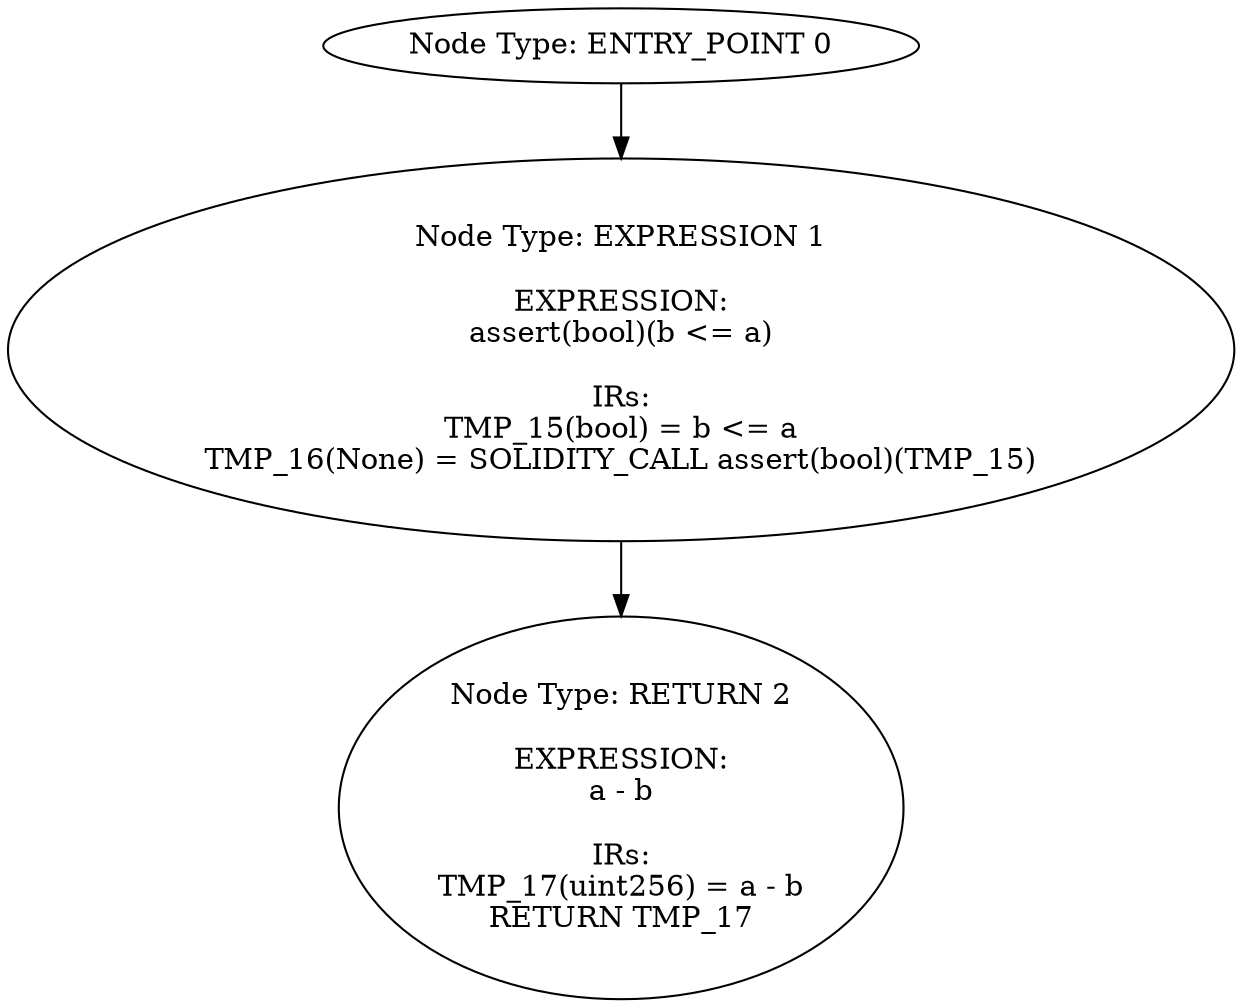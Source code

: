 digraph{
0[label="Node Type: ENTRY_POINT 0
"];
0->1;
1[label="Node Type: EXPRESSION 1

EXPRESSION:
assert(bool)(b <= a)

IRs:
TMP_15(bool) = b <= a
TMP_16(None) = SOLIDITY_CALL assert(bool)(TMP_15)"];
1->2;
2[label="Node Type: RETURN 2

EXPRESSION:
a - b

IRs:
TMP_17(uint256) = a - b
RETURN TMP_17"];
}

